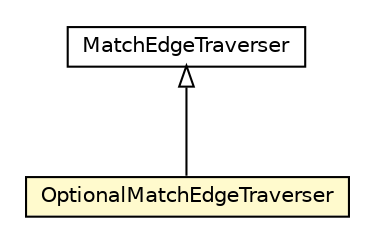 #!/usr/local/bin/dot
#
# Class diagram 
# Generated by UMLGraph version R5_6-24-gf6e263 (http://www.umlgraph.org/)
#

digraph G {
	edge [fontname="Helvetica",fontsize=10,labelfontname="Helvetica",labelfontsize=10];
	node [fontname="Helvetica",fontsize=10,shape=plaintext];
	nodesep=0.25;
	ranksep=0.5;
	// com.orientechnologies.orient.core.sql.executor.OptionalMatchEdgeTraverser
	c7953150 [label=<<table title="com.orientechnologies.orient.core.sql.executor.OptionalMatchEdgeTraverser" border="0" cellborder="1" cellspacing="0" cellpadding="2" port="p" bgcolor="lemonChiffon" href="./OptionalMatchEdgeTraverser.html">
		<tr><td><table border="0" cellspacing="0" cellpadding="1">
<tr><td align="center" balign="center"> OptionalMatchEdgeTraverser </td></tr>
		</table></td></tr>
		</table>>, URL="./OptionalMatchEdgeTraverser.html", fontname="Helvetica", fontcolor="black", fontsize=10.0];
	// com.orientechnologies.orient.core.sql.executor.MatchEdgeTraverser
	c7953165 [label=<<table title="com.orientechnologies.orient.core.sql.executor.MatchEdgeTraverser" border="0" cellborder="1" cellspacing="0" cellpadding="2" port="p" href="./MatchEdgeTraverser.html">
		<tr><td><table border="0" cellspacing="0" cellpadding="1">
<tr><td align="center" balign="center"> MatchEdgeTraverser </td></tr>
		</table></td></tr>
		</table>>, URL="./MatchEdgeTraverser.html", fontname="Helvetica", fontcolor="black", fontsize=10.0];
	//com.orientechnologies.orient.core.sql.executor.OptionalMatchEdgeTraverser extends com.orientechnologies.orient.core.sql.executor.MatchEdgeTraverser
	c7953165:p -> c7953150:p [dir=back,arrowtail=empty];
}

